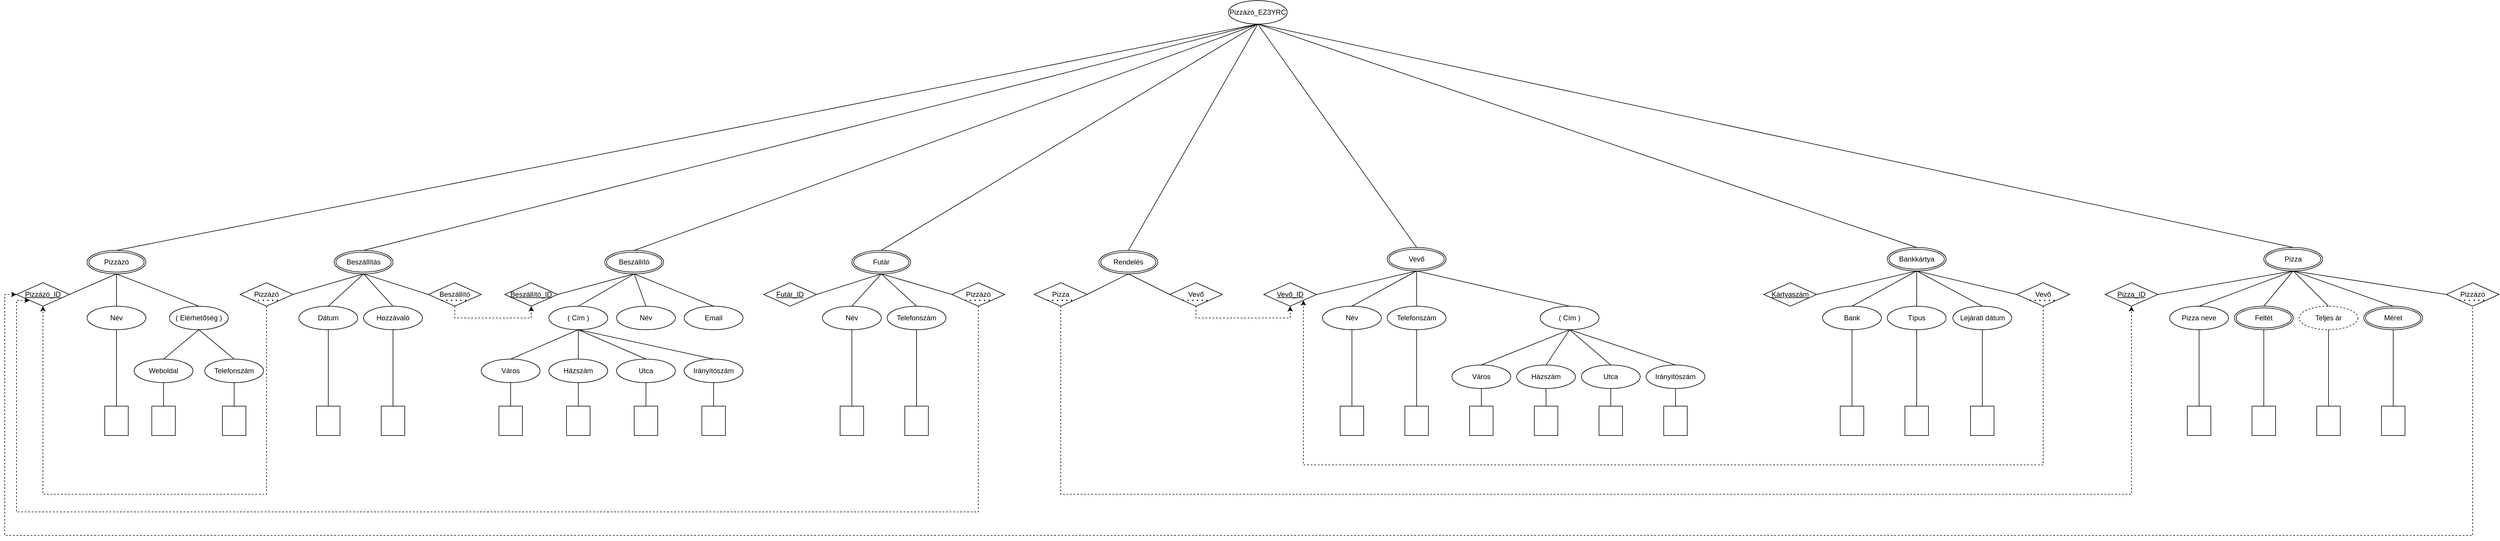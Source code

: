 <mxfile version="22.0.8" type="device">
  <diagram name="1 oldal" id="B9ZE2kQZwAp2c9WjKifw">
    <mxGraphModel dx="3915" dy="1959" grid="1" gridSize="10" guides="1" tooltips="1" connect="1" arrows="1" fold="1" page="1" pageScale="1" pageWidth="827" pageHeight="1169" math="0" shadow="0">
      <root>
        <mxCell id="0" />
        <mxCell id="1" parent="0" />
        <mxCell id="uIWcdxFKx0S_VASGW4Y0-3" value="Pizzázó" style="ellipse;shape=doubleEllipse;margin=3;whiteSpace=wrap;html=1;align=center;" parent="1" vertex="1">
          <mxGeometry x="-1930" y="245" width="100" height="40" as="geometry" />
        </mxCell>
        <mxCell id="uIWcdxFKx0S_VASGW4Y0-4" value="Futár" style="ellipse;shape=doubleEllipse;margin=3;whiteSpace=wrap;html=1;align=center;" parent="1" vertex="1">
          <mxGeometry x="-630" y="245" width="100" height="40" as="geometry" />
        </mxCell>
        <mxCell id="uIWcdxFKx0S_VASGW4Y0-5" value="Pizza" style="ellipse;shape=doubleEllipse;margin=3;whiteSpace=wrap;html=1;align=center;" parent="1" vertex="1">
          <mxGeometry x="1770" y="240" width="100" height="40" as="geometry" />
        </mxCell>
        <mxCell id="uIWcdxFKx0S_VASGW4Y0-6" value="Beszállító" style="ellipse;shape=doubleEllipse;margin=3;whiteSpace=wrap;html=1;align=center;" parent="1" vertex="1">
          <mxGeometry x="-1050" y="245" width="100" height="40" as="geometry" />
        </mxCell>
        <mxCell id="uIWcdxFKx0S_VASGW4Y0-7" value="Vevő" style="ellipse;shape=doubleEllipse;margin=3;whiteSpace=wrap;html=1;align=center;" parent="1" vertex="1">
          <mxGeometry x="280" y="240" width="100" height="40" as="geometry" />
        </mxCell>
        <mxCell id="uIWcdxFKx0S_VASGW4Y0-8" value="Bankkártya" style="ellipse;shape=doubleEllipse;margin=3;whiteSpace=wrap;html=1;align=center;" parent="1" vertex="1">
          <mxGeometry x="1130" y="240" width="100" height="40" as="geometry" />
        </mxCell>
        <mxCell id="uIWcdxFKx0S_VASGW4Y0-9" value="Név" style="ellipse;whiteSpace=wrap;html=1;align=center;" parent="1" vertex="1">
          <mxGeometry x="-1930" y="340" width="100" height="40" as="geometry" />
        </mxCell>
        <mxCell id="uIWcdxFKx0S_VASGW4Y0-11" value="( Elérhetőség )" style="ellipse;whiteSpace=wrap;html=1;align=center;" parent="1" vertex="1">
          <mxGeometry x="-1790" y="340" width="100" height="40" as="geometry" />
        </mxCell>
        <mxCell id="uIWcdxFKx0S_VASGW4Y0-12" value="Weboldal" style="ellipse;whiteSpace=wrap;html=1;align=center;" parent="1" vertex="1">
          <mxGeometry x="-1850" y="430" width="100" height="40" as="geometry" />
        </mxCell>
        <mxCell id="uIWcdxFKx0S_VASGW4Y0-13" value="Telefonszám" style="ellipse;whiteSpace=wrap;html=1;align=center;" parent="1" vertex="1">
          <mxGeometry x="-1730" y="430" width="100" height="40" as="geometry" />
        </mxCell>
        <mxCell id="uIWcdxFKx0S_VASGW4Y0-19" value="&lt;u&gt;Pizzázó_ID&lt;/u&gt;" style="shape=rhombus;perimeter=rhombusPerimeter;whiteSpace=wrap;html=1;align=center;" parent="1" vertex="1">
          <mxGeometry x="-2050" y="300" width="90" height="40" as="geometry" />
        </mxCell>
        <mxCell id="uIWcdxFKx0S_VASGW4Y0-20" value="Beszállítás" style="ellipse;shape=doubleEllipse;margin=3;whiteSpace=wrap;html=1;align=center;" parent="1" vertex="1">
          <mxGeometry x="-1510" y="245" width="100" height="40" as="geometry" />
        </mxCell>
        <mxCell id="uIWcdxFKx0S_VASGW4Y0-22" value="Dátum" style="ellipse;whiteSpace=wrap;html=1;align=center;" parent="1" vertex="1">
          <mxGeometry x="-1570" y="340" width="100" height="40" as="geometry" />
        </mxCell>
        <mxCell id="uIWcdxFKx0S_VASGW4Y0-23" value="Hozzávaló" style="ellipse;whiteSpace=wrap;html=1;align=center;" parent="1" vertex="1">
          <mxGeometry x="-1460" y="340" width="100" height="40" as="geometry" />
        </mxCell>
        <mxCell id="uIWcdxFKx0S_VASGW4Y0-31" style="edgeStyle=orthogonalEdgeStyle;rounded=0;orthogonalLoop=1;jettySize=auto;html=1;exitX=0.5;exitY=1;exitDx=0;exitDy=0;dashed=1;entryX=0.5;entryY=1;entryDx=0;entryDy=0;" parent="1" source="uIWcdxFKx0S_VASGW4Y0-24" target="uIWcdxFKx0S_VASGW4Y0-19" edge="1">
          <mxGeometry relative="1" as="geometry">
            <mxPoint x="-1990" y="430" as="targetPoint" />
            <Array as="points">
              <mxPoint x="-1625" y="660" />
              <mxPoint x="-2005" y="660" />
            </Array>
          </mxGeometry>
        </mxCell>
        <mxCell id="uIWcdxFKx0S_VASGW4Y0-24" value="Pizzázó" style="shape=rhombus;perimeter=rhombusPerimeter;whiteSpace=wrap;html=1;align=center;" parent="1" vertex="1">
          <mxGeometry x="-1670" y="300" width="90" height="40" as="geometry" />
        </mxCell>
        <mxCell id="uIWcdxFKx0S_VASGW4Y0-40" style="edgeStyle=orthogonalEdgeStyle;rounded=0;orthogonalLoop=1;jettySize=auto;html=1;exitX=0.5;exitY=1;exitDx=0;exitDy=0;entryX=0.5;entryY=1;entryDx=0;entryDy=0;dashed=1;" parent="1" source="uIWcdxFKx0S_VASGW4Y0-29" target="uIWcdxFKx0S_VASGW4Y0-36" edge="1">
          <mxGeometry relative="1" as="geometry" />
        </mxCell>
        <mxCell id="uIWcdxFKx0S_VASGW4Y0-36" value="&lt;u&gt;Beszállító_ID&lt;/u&gt;" style="shape=rhombus;perimeter=rhombusPerimeter;whiteSpace=wrap;html=1;align=center;" parent="1" vertex="1">
          <mxGeometry x="-1220" y="300" width="90" height="40" as="geometry" />
        </mxCell>
        <mxCell id="uIWcdxFKx0S_VASGW4Y0-37" value="( Cím )" style="ellipse;whiteSpace=wrap;html=1;align=center;" parent="1" vertex="1">
          <mxGeometry x="-1145" y="340" width="100" height="40" as="geometry" />
        </mxCell>
        <mxCell id="uIWcdxFKx0S_VASGW4Y0-38" value="Név" style="ellipse;whiteSpace=wrap;html=1;align=center;" parent="1" vertex="1">
          <mxGeometry x="-1030" y="340" width="100" height="40" as="geometry" />
        </mxCell>
        <mxCell id="uIWcdxFKx0S_VASGW4Y0-39" value="Email" style="ellipse;whiteSpace=wrap;html=1;align=center;" parent="1" vertex="1">
          <mxGeometry x="-915" y="340" width="100" height="40" as="geometry" />
        </mxCell>
        <mxCell id="uIWcdxFKx0S_VASGW4Y0-41" value="Város" style="ellipse;whiteSpace=wrap;html=1;align=center;" parent="1" vertex="1">
          <mxGeometry x="-1260" y="430" width="100" height="40" as="geometry" />
        </mxCell>
        <mxCell id="uIWcdxFKx0S_VASGW4Y0-42" value="Házszám" style="ellipse;whiteSpace=wrap;html=1;align=center;" parent="1" vertex="1">
          <mxGeometry x="-1145" y="430" width="100" height="40" as="geometry" />
        </mxCell>
        <mxCell id="uIWcdxFKx0S_VASGW4Y0-43" value="Utca" style="ellipse;whiteSpace=wrap;html=1;align=center;" parent="1" vertex="1">
          <mxGeometry x="-1030" y="430" width="100" height="40" as="geometry" />
        </mxCell>
        <mxCell id="uIWcdxFKx0S_VASGW4Y0-44" value="Irányítószám" style="ellipse;whiteSpace=wrap;html=1;align=center;" parent="1" vertex="1">
          <mxGeometry x="-915" y="430" width="100" height="40" as="geometry" />
        </mxCell>
        <mxCell id="uIWcdxFKx0S_VASGW4Y0-54" value="&lt;u&gt;Futár_ID&lt;/u&gt;" style="shape=rhombus;perimeter=rhombusPerimeter;whiteSpace=wrap;html=1;align=center;" parent="1" vertex="1">
          <mxGeometry x="-780" y="300" width="90" height="40" as="geometry" />
        </mxCell>
        <mxCell id="uIWcdxFKx0S_VASGW4Y0-55" value="Név" style="ellipse;whiteSpace=wrap;html=1;align=center;" parent="1" vertex="1">
          <mxGeometry x="-680" y="340" width="100" height="40" as="geometry" />
        </mxCell>
        <mxCell id="uIWcdxFKx0S_VASGW4Y0-56" value="Telefonszám" style="ellipse;whiteSpace=wrap;html=1;align=center;" parent="1" vertex="1">
          <mxGeometry x="-570" y="340" width="100" height="40" as="geometry" />
        </mxCell>
        <mxCell id="uIWcdxFKx0S_VASGW4Y0-57" value="" style="endArrow=none;dashed=1;html=1;dashPattern=1 3;strokeWidth=2;rounded=0;entryX=1;entryY=1;entryDx=0;entryDy=0;exitX=0;exitY=1;exitDx=0;exitDy=0;" parent="1" source="uIWcdxFKx0S_VASGW4Y0-24" target="uIWcdxFKx0S_VASGW4Y0-24" edge="1">
          <mxGeometry width="50" height="50" relative="1" as="geometry">
            <mxPoint x="-1660" y="365" as="sourcePoint" />
            <mxPoint x="-1595" y="364" as="targetPoint" />
          </mxGeometry>
        </mxCell>
        <mxCell id="uIWcdxFKx0S_VASGW4Y0-61" style="edgeStyle=orthogonalEdgeStyle;rounded=0;orthogonalLoop=1;jettySize=auto;html=1;exitX=0.5;exitY=1;exitDx=0;exitDy=0;dashed=1;entryX=0;entryY=1;entryDx=0;entryDy=0;" parent="1" source="uIWcdxFKx0S_VASGW4Y0-59" target="uIWcdxFKx0S_VASGW4Y0-19" edge="1">
          <mxGeometry relative="1" as="geometry">
            <Array as="points">
              <mxPoint x="-415" y="690" />
              <mxPoint x="-2050" y="690" />
              <mxPoint x="-2050" y="330" />
            </Array>
            <mxPoint x="-2050" y="360" as="targetPoint" />
          </mxGeometry>
        </mxCell>
        <mxCell id="uIWcdxFKx0S_VASGW4Y0-67" value="&lt;u&gt;Pizza_ID&lt;/u&gt;" style="shape=rhombus;perimeter=rhombusPerimeter;whiteSpace=wrap;html=1;align=center;" parent="1" vertex="1">
          <mxGeometry x="1500" y="300" width="90" height="40" as="geometry" />
        </mxCell>
        <mxCell id="uIWcdxFKx0S_VASGW4Y0-69" value="Pizza neve" style="ellipse;whiteSpace=wrap;html=1;align=center;" parent="1" vertex="1">
          <mxGeometry x="1610" y="340" width="100" height="40" as="geometry" />
        </mxCell>
        <mxCell id="uIWcdxFKx0S_VASGW4Y0-70" value="Feltét" style="ellipse;shape=doubleEllipse;margin=3;whiteSpace=wrap;html=1;align=center;" parent="1" vertex="1">
          <mxGeometry x="1720" y="340" width="100" height="40" as="geometry" />
        </mxCell>
        <mxCell id="uIWcdxFKx0S_VASGW4Y0-71" value="Teljes ár" style="ellipse;whiteSpace=wrap;html=1;align=center;dashed=1;" parent="1" vertex="1">
          <mxGeometry x="1830" y="340" width="100" height="40" as="geometry" />
        </mxCell>
        <mxCell id="uIWcdxFKx0S_VASGW4Y0-73" value="Méret" style="ellipse;shape=doubleEllipse;margin=3;whiteSpace=wrap;html=1;align=center;" parent="1" vertex="1">
          <mxGeometry x="1940" y="340" width="100" height="40" as="geometry" />
        </mxCell>
        <mxCell id="uIWcdxFKx0S_VASGW4Y0-81" style="edgeStyle=orthogonalEdgeStyle;rounded=0;orthogonalLoop=1;jettySize=auto;html=1;dashed=1;entryX=0;entryY=0.5;entryDx=0;entryDy=0;exitX=0.5;exitY=0;exitDx=0;exitDy=0;" parent="1" source="uIWcdxFKx0S_VASGW4Y0-78" target="uIWcdxFKx0S_VASGW4Y0-19" edge="1">
          <mxGeometry relative="1" as="geometry">
            <mxPoint x="-2020" y="500" as="targetPoint" />
            <Array as="points">
              <mxPoint x="2125" y="730" />
              <mxPoint x="-2070" y="730" />
              <mxPoint x="-2070" y="320" />
            </Array>
            <mxPoint x="2250" y="570" as="sourcePoint" />
          </mxGeometry>
        </mxCell>
        <mxCell id="8MtZxfubK6W7wvHtqjVA-3" style="edgeStyle=orthogonalEdgeStyle;rounded=0;orthogonalLoop=1;jettySize=auto;html=1;exitX=0.5;exitY=1;exitDx=0;exitDy=0;entryX=0.5;entryY=1;entryDx=0;entryDy=0;dashed=1;" parent="1" source="uIWcdxFKx0S_VASGW4Y0-83" target="uIWcdxFKx0S_VASGW4Y0-67" edge="1">
          <mxGeometry relative="1" as="geometry">
            <mxPoint x="380" y="880" as="targetPoint" />
            <mxPoint x="220" y="700" as="sourcePoint" />
            <Array as="points">
              <mxPoint x="-275" y="660" />
              <mxPoint x="1545" y="660" />
            </Array>
          </mxGeometry>
        </mxCell>
        <mxCell id="uIWcdxFKx0S_VASGW4Y0-82" value="Rendelés" style="ellipse;shape=doubleEllipse;margin=3;whiteSpace=wrap;html=1;align=center;" parent="1" vertex="1">
          <mxGeometry x="-210" y="245" width="100" height="40" as="geometry" />
        </mxCell>
        <mxCell id="uIWcdxFKx0S_VASGW4Y0-89" value="" style="group" parent="1" vertex="1" connectable="0">
          <mxGeometry x="-90" y="300" width="90" height="40" as="geometry" />
        </mxCell>
        <mxCell id="uIWcdxFKx0S_VASGW4Y0-85" value="Vevő" style="shape=rhombus;perimeter=rhombusPerimeter;whiteSpace=wrap;html=1;align=center;" parent="uIWcdxFKx0S_VASGW4Y0-89" vertex="1">
          <mxGeometry width="90" height="40" as="geometry" />
        </mxCell>
        <mxCell id="uIWcdxFKx0S_VASGW4Y0-86" value="" style="endArrow=none;dashed=1;html=1;dashPattern=1 3;strokeWidth=2;rounded=0;entryX=1;entryY=1;entryDx=0;entryDy=0;exitX=0;exitY=1;exitDx=0;exitDy=0;" parent="uIWcdxFKx0S_VASGW4Y0-89" edge="1">
          <mxGeometry width="50" height="50" relative="1" as="geometry">
            <mxPoint x="22.5" y="30" as="sourcePoint" />
            <mxPoint x="67.5" y="30" as="targetPoint" />
          </mxGeometry>
        </mxCell>
        <mxCell id="uIWcdxFKx0S_VASGW4Y0-91" value="&lt;u&gt;Vevő_ID&lt;/u&gt;" style="shape=rhombus;perimeter=rhombusPerimeter;whiteSpace=wrap;html=1;align=center;" parent="1" vertex="1">
          <mxGeometry x="70" y="300" width="90" height="40" as="geometry" />
        </mxCell>
        <mxCell id="uIWcdxFKx0S_VASGW4Y0-92" value="Név" style="ellipse;whiteSpace=wrap;html=1;align=center;" parent="1" vertex="1">
          <mxGeometry x="170" y="340" width="100" height="40" as="geometry" />
        </mxCell>
        <mxCell id="uIWcdxFKx0S_VASGW4Y0-93" value="Telefonszám" style="ellipse;whiteSpace=wrap;html=1;align=center;" parent="1" vertex="1">
          <mxGeometry x="280" y="340" width="100" height="40" as="geometry" />
        </mxCell>
        <mxCell id="uIWcdxFKx0S_VASGW4Y0-94" value="( Cím )" style="ellipse;whiteSpace=wrap;html=1;align=center;" parent="1" vertex="1">
          <mxGeometry x="540" y="340" width="100" height="40" as="geometry" />
        </mxCell>
        <mxCell id="uIWcdxFKx0S_VASGW4Y0-95" value="Város" style="ellipse;whiteSpace=wrap;html=1;align=center;" parent="1" vertex="1">
          <mxGeometry x="390" y="440" width="100" height="40" as="geometry" />
        </mxCell>
        <mxCell id="uIWcdxFKx0S_VASGW4Y0-96" value="Házszám" style="ellipse;whiteSpace=wrap;html=1;align=center;" parent="1" vertex="1">
          <mxGeometry x="500" y="440" width="100" height="40" as="geometry" />
        </mxCell>
        <mxCell id="uIWcdxFKx0S_VASGW4Y0-97" value="Utca" style="ellipse;whiteSpace=wrap;html=1;align=center;" parent="1" vertex="1">
          <mxGeometry x="610" y="440" width="100" height="40" as="geometry" />
        </mxCell>
        <mxCell id="uIWcdxFKx0S_VASGW4Y0-98" value="Irányítószám" style="ellipse;whiteSpace=wrap;html=1;align=center;" parent="1" vertex="1">
          <mxGeometry x="720" y="440" width="100" height="40" as="geometry" />
        </mxCell>
        <mxCell id="uIWcdxFKx0S_VASGW4Y0-108" style="edgeStyle=orthogonalEdgeStyle;rounded=0;orthogonalLoop=1;jettySize=auto;html=1;exitX=0.5;exitY=1;exitDx=0;exitDy=0;entryX=0.5;entryY=1;entryDx=0;entryDy=0;dashed=1;" parent="1" source="uIWcdxFKx0S_VASGW4Y0-85" target="uIWcdxFKx0S_VASGW4Y0-91" edge="1">
          <mxGeometry relative="1" as="geometry" />
        </mxCell>
        <mxCell id="uIWcdxFKx0S_VASGW4Y0-109" value="Bank" style="ellipse;whiteSpace=wrap;html=1;align=center;" parent="1" vertex="1">
          <mxGeometry x="1020" y="340" width="100" height="40" as="geometry" />
        </mxCell>
        <mxCell id="uIWcdxFKx0S_VASGW4Y0-110" value="Típus" style="ellipse;whiteSpace=wrap;html=1;align=center;" parent="1" vertex="1">
          <mxGeometry x="1130" y="340" width="100" height="40" as="geometry" />
        </mxCell>
        <mxCell id="uIWcdxFKx0S_VASGW4Y0-111" value="Lejárati dátum" style="ellipse;whiteSpace=wrap;html=1;align=center;" parent="1" vertex="1">
          <mxGeometry x="1241.5" y="340" width="100" height="40" as="geometry" />
        </mxCell>
        <mxCell id="uIWcdxFKx0S_VASGW4Y0-112" value="&lt;u&gt;Kártyaszám&lt;/u&gt;" style="shape=rhombus;perimeter=rhombusPerimeter;whiteSpace=wrap;html=1;align=center;" parent="1" vertex="1">
          <mxGeometry x="920" y="300" width="90" height="40" as="geometry" />
        </mxCell>
        <mxCell id="uIWcdxFKx0S_VASGW4Y0-119" style="edgeStyle=orthogonalEdgeStyle;rounded=0;orthogonalLoop=1;jettySize=auto;html=1;exitX=0.5;exitY=1;exitDx=0;exitDy=0;dashed=1;entryX=1;entryY=1;entryDx=0;entryDy=0;" parent="1" source="uIWcdxFKx0S_VASGW4Y0-117" target="uIWcdxFKx0S_VASGW4Y0-91" edge="1">
          <mxGeometry relative="1" as="geometry">
            <mxPoint x="420" y="400" as="targetPoint" />
            <Array as="points">
              <mxPoint x="1395" y="610" />
              <mxPoint x="138" y="610" />
            </Array>
          </mxGeometry>
        </mxCell>
        <mxCell id="uIWcdxFKx0S_VASGW4Y0-122" value="Pizzázó_EZ3YRC" style="ellipse;whiteSpace=wrap;html=1;align=center;" parent="1" vertex="1">
          <mxGeometry x="10" y="-180" width="100" height="40" as="geometry" />
        </mxCell>
        <mxCell id="87MJ7t0eyfnhKf1NdNzo-1" value="" style="rounded=0;whiteSpace=wrap;html=1;" parent="1" vertex="1">
          <mxGeometry x="-1820" y="510" width="40" height="50" as="geometry" />
        </mxCell>
        <mxCell id="87MJ7t0eyfnhKf1NdNzo-3" value="" style="rounded=0;whiteSpace=wrap;html=1;" parent="1" vertex="1">
          <mxGeometry x="-1700" y="510" width="40" height="50" as="geometry" />
        </mxCell>
        <mxCell id="87MJ7t0eyfnhKf1NdNzo-5" value="" style="rounded=0;whiteSpace=wrap;html=1;" parent="1" vertex="1">
          <mxGeometry x="-1900" y="510" width="40" height="50" as="geometry" />
        </mxCell>
        <mxCell id="87MJ7t0eyfnhKf1NdNzo-7" value="" style="rounded=0;whiteSpace=wrap;html=1;" parent="1" vertex="1">
          <mxGeometry x="-1540" y="510" width="40" height="50" as="geometry" />
        </mxCell>
        <mxCell id="87MJ7t0eyfnhKf1NdNzo-9" value="" style="rounded=0;whiteSpace=wrap;html=1;" parent="1" vertex="1">
          <mxGeometry x="-1430" y="510" width="40" height="50" as="geometry" />
        </mxCell>
        <mxCell id="87MJ7t0eyfnhKf1NdNzo-11" value="" style="rounded=0;whiteSpace=wrap;html=1;" parent="1" vertex="1">
          <mxGeometry x="-1230" y="510" width="40" height="50" as="geometry" />
        </mxCell>
        <mxCell id="87MJ7t0eyfnhKf1NdNzo-13" value="" style="rounded=0;whiteSpace=wrap;html=1;" parent="1" vertex="1">
          <mxGeometry x="-1115" y="510" width="40" height="50" as="geometry" />
        </mxCell>
        <mxCell id="87MJ7t0eyfnhKf1NdNzo-15" value="" style="rounded=0;whiteSpace=wrap;html=1;" parent="1" vertex="1">
          <mxGeometry x="-1000" y="510" width="40" height="50" as="geometry" />
        </mxCell>
        <mxCell id="87MJ7t0eyfnhKf1NdNzo-17" value="" style="rounded=0;whiteSpace=wrap;html=1;" parent="1" vertex="1">
          <mxGeometry x="-885" y="510" width="40" height="50" as="geometry" />
        </mxCell>
        <mxCell id="87MJ7t0eyfnhKf1NdNzo-19" value="" style="rounded=0;whiteSpace=wrap;html=1;" parent="1" vertex="1">
          <mxGeometry x="-650" y="510" width="40" height="50" as="geometry" />
        </mxCell>
        <mxCell id="87MJ7t0eyfnhKf1NdNzo-21" value="" style="rounded=0;whiteSpace=wrap;html=1;" parent="1" vertex="1">
          <mxGeometry x="-540" y="510" width="40" height="50" as="geometry" />
        </mxCell>
        <mxCell id="87MJ7t0eyfnhKf1NdNzo-23" value="" style="rounded=0;whiteSpace=wrap;html=1;" parent="1" vertex="1">
          <mxGeometry x="1640" y="510" width="40" height="50" as="geometry" />
        </mxCell>
        <mxCell id="87MJ7t0eyfnhKf1NdNzo-24" value="" style="rounded=0;whiteSpace=wrap;html=1;" parent="1" vertex="1">
          <mxGeometry x="1750" y="510" width="40" height="50" as="geometry" />
        </mxCell>
        <mxCell id="87MJ7t0eyfnhKf1NdNzo-25" value="" style="rounded=0;whiteSpace=wrap;html=1;" parent="1" vertex="1">
          <mxGeometry x="1860" y="510" width="40" height="50" as="geometry" />
        </mxCell>
        <mxCell id="87MJ7t0eyfnhKf1NdNzo-26" value="" style="rounded=0;whiteSpace=wrap;html=1;" parent="1" vertex="1">
          <mxGeometry x="1970" y="510" width="40" height="50" as="geometry" />
        </mxCell>
        <mxCell id="87MJ7t0eyfnhKf1NdNzo-27" value="" style="rounded=0;whiteSpace=wrap;html=1;" parent="1" vertex="1">
          <mxGeometry x="200" y="510" width="40" height="50" as="geometry" />
        </mxCell>
        <mxCell id="87MJ7t0eyfnhKf1NdNzo-29" value="" style="rounded=0;whiteSpace=wrap;html=1;" parent="1" vertex="1">
          <mxGeometry x="310" y="510" width="40" height="50" as="geometry" />
        </mxCell>
        <mxCell id="87MJ7t0eyfnhKf1NdNzo-30" value="" style="rounded=0;whiteSpace=wrap;html=1;" parent="1" vertex="1">
          <mxGeometry x="420" y="510" width="40" height="50" as="geometry" />
        </mxCell>
        <mxCell id="87MJ7t0eyfnhKf1NdNzo-31" value="" style="rounded=0;whiteSpace=wrap;html=1;" parent="1" vertex="1">
          <mxGeometry x="530" y="510" width="40" height="50" as="geometry" />
        </mxCell>
        <mxCell id="87MJ7t0eyfnhKf1NdNzo-32" value="" style="rounded=0;whiteSpace=wrap;html=1;" parent="1" vertex="1">
          <mxGeometry x="640" y="510" width="40" height="50" as="geometry" />
        </mxCell>
        <mxCell id="87MJ7t0eyfnhKf1NdNzo-33" value="" style="rounded=0;whiteSpace=wrap;html=1;" parent="1" vertex="1">
          <mxGeometry x="750" y="510" width="40" height="50" as="geometry" />
        </mxCell>
        <mxCell id="87MJ7t0eyfnhKf1NdNzo-46" value="" style="rounded=0;whiteSpace=wrap;html=1;" parent="1" vertex="1">
          <mxGeometry x="1050" y="510" width="40" height="50" as="geometry" />
        </mxCell>
        <mxCell id="87MJ7t0eyfnhKf1NdNzo-47" value="" style="rounded=0;whiteSpace=wrap;html=1;" parent="1" vertex="1">
          <mxGeometry x="1160" y="510" width="40" height="50" as="geometry" />
        </mxCell>
        <mxCell id="87MJ7t0eyfnhKf1NdNzo-48" value="" style="rounded=0;whiteSpace=wrap;html=1;" parent="1" vertex="1">
          <mxGeometry x="1271.5" y="510" width="40" height="50" as="geometry" />
        </mxCell>
        <mxCell id="L3OXBxCwAoi7Kb8CV77D-2" value="" style="endArrow=none;html=1;rounded=0;entryX=0.5;entryY=1;entryDx=0;entryDy=0;exitX=0.5;exitY=0;exitDx=0;exitDy=0;" parent="1" source="uIWcdxFKx0S_VASGW4Y0-12" target="uIWcdxFKx0S_VASGW4Y0-11" edge="1">
          <mxGeometry width="50" height="50" relative="1" as="geometry">
            <mxPoint x="-1670" y="520" as="sourcePoint" />
            <mxPoint x="-1620" y="470" as="targetPoint" />
          </mxGeometry>
        </mxCell>
        <mxCell id="L3OXBxCwAoi7Kb8CV77D-3" value="" style="endArrow=none;html=1;rounded=0;exitX=0.5;exitY=0;exitDx=0;exitDy=0;entryX=0.5;entryY=1;entryDx=0;entryDy=0;" parent="1" source="uIWcdxFKx0S_VASGW4Y0-13" target="uIWcdxFKx0S_VASGW4Y0-11" edge="1">
          <mxGeometry width="50" height="50" relative="1" as="geometry">
            <mxPoint x="-1670" y="520" as="sourcePoint" />
            <mxPoint x="-1680" y="380" as="targetPoint" />
          </mxGeometry>
        </mxCell>
        <mxCell id="L3OXBxCwAoi7Kb8CV77D-4" value="" style="endArrow=none;html=1;rounded=0;entryX=0.5;entryY=1;entryDx=0;entryDy=0;exitX=1;exitY=0.5;exitDx=0;exitDy=0;" parent="1" source="uIWcdxFKx0S_VASGW4Y0-19" target="uIWcdxFKx0S_VASGW4Y0-3" edge="1">
          <mxGeometry width="50" height="50" relative="1" as="geometry">
            <mxPoint x="-1750" y="520" as="sourcePoint" />
            <mxPoint x="-1700" y="470" as="targetPoint" />
          </mxGeometry>
        </mxCell>
        <mxCell id="L3OXBxCwAoi7Kb8CV77D-5" value="" style="endArrow=none;html=1;rounded=0;entryX=0.5;entryY=1;entryDx=0;entryDy=0;exitX=0.5;exitY=0;exitDx=0;exitDy=0;" parent="1" source="uIWcdxFKx0S_VASGW4Y0-9" target="uIWcdxFKx0S_VASGW4Y0-3" edge="1">
          <mxGeometry width="50" height="50" relative="1" as="geometry">
            <mxPoint x="-1680" y="440" as="sourcePoint" />
            <mxPoint x="-1630" y="390" as="targetPoint" />
          </mxGeometry>
        </mxCell>
        <mxCell id="L3OXBxCwAoi7Kb8CV77D-6" value="" style="endArrow=none;html=1;rounded=0;entryX=0.5;entryY=1;entryDx=0;entryDy=0;exitX=0.5;exitY=0;exitDx=0;exitDy=0;" parent="1" source="uIWcdxFKx0S_VASGW4Y0-11" target="uIWcdxFKx0S_VASGW4Y0-3" edge="1">
          <mxGeometry width="50" height="50" relative="1" as="geometry">
            <mxPoint x="-1680" y="440" as="sourcePoint" />
            <mxPoint x="-1630" y="390" as="targetPoint" />
          </mxGeometry>
        </mxCell>
        <mxCell id="L3OXBxCwAoi7Kb8CV77D-7" value="" style="endArrow=none;html=1;rounded=0;entryX=0.5;entryY=1;entryDx=0;entryDy=0;exitX=0.5;exitY=0;exitDx=0;exitDy=0;" parent="1" source="uIWcdxFKx0S_VASGW4Y0-20" target="uIWcdxFKx0S_VASGW4Y0-122" edge="1">
          <mxGeometry width="50" height="50" relative="1" as="geometry">
            <mxPoint x="-580" y="510" as="sourcePoint" />
            <mxPoint x="-530" y="460" as="targetPoint" />
          </mxGeometry>
        </mxCell>
        <mxCell id="L3OXBxCwAoi7Kb8CV77D-8" value="" style="endArrow=none;html=1;rounded=0;entryX=0.5;entryY=1;entryDx=0;entryDy=0;exitX=0.5;exitY=0;exitDx=0;exitDy=0;" parent="1" source="uIWcdxFKx0S_VASGW4Y0-6" target="uIWcdxFKx0S_VASGW4Y0-122" edge="1">
          <mxGeometry width="50" height="50" relative="1" as="geometry">
            <mxPoint x="-800" y="420" as="sourcePoint" />
            <mxPoint x="-750" y="370" as="targetPoint" />
          </mxGeometry>
        </mxCell>
        <mxCell id="L3OXBxCwAoi7Kb8CV77D-9" value="" style="endArrow=none;html=1;rounded=0;entryX=0.5;entryY=1;entryDx=0;entryDy=0;exitX=0.5;exitY=0;exitDx=0;exitDy=0;" parent="1" source="uIWcdxFKx0S_VASGW4Y0-4" target="uIWcdxFKx0S_VASGW4Y0-122" edge="1">
          <mxGeometry width="50" height="50" relative="1" as="geometry">
            <mxPoint x="-800" y="420" as="sourcePoint" />
            <mxPoint x="-750" y="370" as="targetPoint" />
          </mxGeometry>
        </mxCell>
        <mxCell id="L3OXBxCwAoi7Kb8CV77D-10" value="" style="endArrow=none;html=1;rounded=0;entryX=0.5;entryY=1;entryDx=0;entryDy=0;exitX=0.5;exitY=0;exitDx=0;exitDy=0;" parent="1" source="uIWcdxFKx0S_VASGW4Y0-82" target="uIWcdxFKx0S_VASGW4Y0-122" edge="1">
          <mxGeometry width="50" height="50" relative="1" as="geometry">
            <mxPoint x="110" y="280" as="sourcePoint" />
            <mxPoint x="160" y="230" as="targetPoint" />
          </mxGeometry>
        </mxCell>
        <mxCell id="L3OXBxCwAoi7Kb8CV77D-11" value="" style="endArrow=none;html=1;rounded=0;entryX=0.5;entryY=1;entryDx=0;entryDy=0;exitX=0.5;exitY=0;exitDx=0;exitDy=0;" parent="1" source="uIWcdxFKx0S_VASGW4Y0-7" target="uIWcdxFKx0S_VASGW4Y0-122" edge="1">
          <mxGeometry width="50" height="50" relative="1" as="geometry">
            <mxPoint x="110" y="280" as="sourcePoint" />
            <mxPoint x="160" y="230" as="targetPoint" />
          </mxGeometry>
        </mxCell>
        <mxCell id="L3OXBxCwAoi7Kb8CV77D-12" value="" style="endArrow=none;html=1;rounded=0;entryX=0.5;entryY=1;entryDx=0;entryDy=0;exitX=0.5;exitY=0;exitDx=0;exitDy=0;" parent="1" source="uIWcdxFKx0S_VASGW4Y0-8" target="uIWcdxFKx0S_VASGW4Y0-122" edge="1">
          <mxGeometry width="50" height="50" relative="1" as="geometry">
            <mxPoint x="110" y="280" as="sourcePoint" />
            <mxPoint x="160" y="230" as="targetPoint" />
          </mxGeometry>
        </mxCell>
        <mxCell id="L3OXBxCwAoi7Kb8CV77D-13" value="" style="endArrow=none;html=1;rounded=0;entryX=0.5;entryY=1;entryDx=0;entryDy=0;exitX=0.5;exitY=0;exitDx=0;exitDy=0;" parent="1" source="uIWcdxFKx0S_VASGW4Y0-5" target="uIWcdxFKx0S_VASGW4Y0-122" edge="1">
          <mxGeometry width="50" height="50" relative="1" as="geometry">
            <mxPoint x="420" y="280" as="sourcePoint" />
            <mxPoint x="470" y="230" as="targetPoint" />
          </mxGeometry>
        </mxCell>
        <mxCell id="L3OXBxCwAoi7Kb8CV77D-15" value="" style="endArrow=none;html=1;rounded=0;entryX=0.5;entryY=1;entryDx=0;entryDy=0;exitX=0;exitY=0.5;exitDx=0;exitDy=0;" parent="1" source="uIWcdxFKx0S_VASGW4Y0-78" target="uIWcdxFKx0S_VASGW4Y0-5" edge="1">
          <mxGeometry width="50" height="50" relative="1" as="geometry">
            <mxPoint x="1900" y="470" as="sourcePoint" />
            <mxPoint x="1950" y="420" as="targetPoint" />
          </mxGeometry>
        </mxCell>
        <mxCell id="L3OXBxCwAoi7Kb8CV77D-16" value="" style="endArrow=none;html=1;rounded=0;entryX=0.5;entryY=1;entryDx=0;entryDy=0;exitX=0.5;exitY=0;exitDx=0;exitDy=0;" parent="1" source="uIWcdxFKx0S_VASGW4Y0-73" target="uIWcdxFKx0S_VASGW4Y0-5" edge="1">
          <mxGeometry width="50" height="50" relative="1" as="geometry">
            <mxPoint x="1900" y="470" as="sourcePoint" />
            <mxPoint x="1950" y="420" as="targetPoint" />
          </mxGeometry>
        </mxCell>
        <mxCell id="L3OXBxCwAoi7Kb8CV77D-17" value="" style="endArrow=none;html=1;rounded=0;entryX=0.5;entryY=1;entryDx=0;entryDy=0;exitX=0.5;exitY=0;exitDx=0;exitDy=0;" parent="1" source="uIWcdxFKx0S_VASGW4Y0-71" target="uIWcdxFKx0S_VASGW4Y0-5" edge="1">
          <mxGeometry width="50" height="50" relative="1" as="geometry">
            <mxPoint x="1900" y="470" as="sourcePoint" />
            <mxPoint x="1950" y="420" as="targetPoint" />
          </mxGeometry>
        </mxCell>
        <mxCell id="L3OXBxCwAoi7Kb8CV77D-18" value="" style="endArrow=none;html=1;rounded=0;entryX=0.5;entryY=1;entryDx=0;entryDy=0;exitX=0.5;exitY=0;exitDx=0;exitDy=0;" parent="1" source="uIWcdxFKx0S_VASGW4Y0-70" target="uIWcdxFKx0S_VASGW4Y0-5" edge="1">
          <mxGeometry width="50" height="50" relative="1" as="geometry">
            <mxPoint x="1900" y="470" as="sourcePoint" />
            <mxPoint x="1950" y="420" as="targetPoint" />
          </mxGeometry>
        </mxCell>
        <mxCell id="L3OXBxCwAoi7Kb8CV77D-19" value="" style="endArrow=none;html=1;rounded=0;entryX=0.5;entryY=1;entryDx=0;entryDy=0;exitX=0.5;exitY=0;exitDx=0;exitDy=0;" parent="1" source="uIWcdxFKx0S_VASGW4Y0-69" target="uIWcdxFKx0S_VASGW4Y0-5" edge="1">
          <mxGeometry width="50" height="50" relative="1" as="geometry">
            <mxPoint x="1900" y="470" as="sourcePoint" />
            <mxPoint x="1950" y="420" as="targetPoint" />
          </mxGeometry>
        </mxCell>
        <mxCell id="L3OXBxCwAoi7Kb8CV77D-20" value="" style="endArrow=none;html=1;rounded=0;entryX=0.5;entryY=1;entryDx=0;entryDy=0;exitX=1;exitY=0.5;exitDx=0;exitDy=0;" parent="1" source="uIWcdxFKx0S_VASGW4Y0-67" target="uIWcdxFKx0S_VASGW4Y0-5" edge="1">
          <mxGeometry width="50" height="50" relative="1" as="geometry">
            <mxPoint x="1330" y="470" as="sourcePoint" />
            <mxPoint x="1380" y="420" as="targetPoint" />
          </mxGeometry>
        </mxCell>
        <mxCell id="L3OXBxCwAoi7Kb8CV77D-21" value="" style="endArrow=none;html=1;rounded=0;entryX=0.5;entryY=1;entryDx=0;entryDy=0;exitX=0;exitY=0.5;exitDx=0;exitDy=0;" parent="1" source="uIWcdxFKx0S_VASGW4Y0-117" target="uIWcdxFKx0S_VASGW4Y0-8" edge="1">
          <mxGeometry width="50" height="50" relative="1" as="geometry">
            <mxPoint x="1330" y="470" as="sourcePoint" />
            <mxPoint x="1380" y="420" as="targetPoint" />
          </mxGeometry>
        </mxCell>
        <mxCell id="L3OXBxCwAoi7Kb8CV77D-22" value="" style="endArrow=none;html=1;rounded=0;entryX=0.5;entryY=1;entryDx=0;entryDy=0;exitX=0.5;exitY=0;exitDx=0;exitDy=0;" parent="1" source="uIWcdxFKx0S_VASGW4Y0-111" target="uIWcdxFKx0S_VASGW4Y0-8" edge="1">
          <mxGeometry width="50" height="50" relative="1" as="geometry">
            <mxPoint x="1330" y="470" as="sourcePoint" />
            <mxPoint x="1380" y="420" as="targetPoint" />
          </mxGeometry>
        </mxCell>
        <mxCell id="L3OXBxCwAoi7Kb8CV77D-23" value="" style="endArrow=none;html=1;rounded=0;entryX=0.5;entryY=1;entryDx=0;entryDy=0;exitX=0.5;exitY=0;exitDx=0;exitDy=0;" parent="1" source="uIWcdxFKx0S_VASGW4Y0-110" target="uIWcdxFKx0S_VASGW4Y0-8" edge="1">
          <mxGeometry width="50" height="50" relative="1" as="geometry">
            <mxPoint x="1330" y="470" as="sourcePoint" />
            <mxPoint x="1380" y="420" as="targetPoint" />
          </mxGeometry>
        </mxCell>
        <mxCell id="L3OXBxCwAoi7Kb8CV77D-24" value="" style="endArrow=none;html=1;rounded=0;entryX=0.5;entryY=1;entryDx=0;entryDy=0;exitX=0.5;exitY=0;exitDx=0;exitDy=0;" parent="1" source="uIWcdxFKx0S_VASGW4Y0-109" target="uIWcdxFKx0S_VASGW4Y0-8" edge="1">
          <mxGeometry width="50" height="50" relative="1" as="geometry">
            <mxPoint x="1330" y="470" as="sourcePoint" />
            <mxPoint x="1380" y="420" as="targetPoint" />
          </mxGeometry>
        </mxCell>
        <mxCell id="L3OXBxCwAoi7Kb8CV77D-25" value="" style="endArrow=none;html=1;rounded=0;entryX=0.5;entryY=1;entryDx=0;entryDy=0;exitX=1;exitY=0.5;exitDx=0;exitDy=0;" parent="1" source="uIWcdxFKx0S_VASGW4Y0-112" target="uIWcdxFKx0S_VASGW4Y0-8" edge="1">
          <mxGeometry width="50" height="50" relative="1" as="geometry">
            <mxPoint x="1330" y="470" as="sourcePoint" />
            <mxPoint x="1380" y="420" as="targetPoint" />
          </mxGeometry>
        </mxCell>
        <mxCell id="L3OXBxCwAoi7Kb8CV77D-29" value="" style="endArrow=none;html=1;rounded=0;entryX=0.5;entryY=1;entryDx=0;entryDy=0;exitX=0.5;exitY=0;exitDx=0;exitDy=0;" parent="1" source="uIWcdxFKx0S_VASGW4Y0-96" target="uIWcdxFKx0S_VASGW4Y0-94" edge="1">
          <mxGeometry width="50" height="50" relative="1" as="geometry">
            <mxPoint x="510" y="490" as="sourcePoint" />
            <mxPoint x="560" y="440" as="targetPoint" />
          </mxGeometry>
        </mxCell>
        <mxCell id="L3OXBxCwAoi7Kb8CV77D-30" value="" style="endArrow=none;html=1;rounded=0;entryX=0.5;entryY=1;entryDx=0;entryDy=0;exitX=0.5;exitY=0;exitDx=0;exitDy=0;" parent="1" source="uIWcdxFKx0S_VASGW4Y0-97" target="uIWcdxFKx0S_VASGW4Y0-94" edge="1">
          <mxGeometry width="50" height="50" relative="1" as="geometry">
            <mxPoint x="510" y="490" as="sourcePoint" />
            <mxPoint x="560" y="440" as="targetPoint" />
          </mxGeometry>
        </mxCell>
        <mxCell id="L3OXBxCwAoi7Kb8CV77D-31" value="" style="endArrow=none;html=1;rounded=0;entryX=0.5;entryY=1;entryDx=0;entryDy=0;exitX=0.5;exitY=0;exitDx=0;exitDy=0;" parent="1" source="uIWcdxFKx0S_VASGW4Y0-98" target="uIWcdxFKx0S_VASGW4Y0-94" edge="1">
          <mxGeometry width="50" height="50" relative="1" as="geometry">
            <mxPoint x="510" y="490" as="sourcePoint" />
            <mxPoint x="560" y="440" as="targetPoint" />
          </mxGeometry>
        </mxCell>
        <mxCell id="L3OXBxCwAoi7Kb8CV77D-32" value="" style="endArrow=none;html=1;rounded=0;entryX=0.5;entryY=1;entryDx=0;entryDy=0;exitX=0.5;exitY=0;exitDx=0;exitDy=0;" parent="1" source="uIWcdxFKx0S_VASGW4Y0-92" target="uIWcdxFKx0S_VASGW4Y0-7" edge="1">
          <mxGeometry width="50" height="50" relative="1" as="geometry">
            <mxPoint x="510" y="490" as="sourcePoint" />
            <mxPoint x="560" y="440" as="targetPoint" />
          </mxGeometry>
        </mxCell>
        <mxCell id="L3OXBxCwAoi7Kb8CV77D-33" value="" style="endArrow=none;html=1;rounded=0;entryX=0.5;entryY=1;entryDx=0;entryDy=0;exitX=0.5;exitY=0;exitDx=0;exitDy=0;" parent="1" source="uIWcdxFKx0S_VASGW4Y0-93" target="uIWcdxFKx0S_VASGW4Y0-7" edge="1">
          <mxGeometry width="50" height="50" relative="1" as="geometry">
            <mxPoint x="510" y="490" as="sourcePoint" />
            <mxPoint x="560" y="440" as="targetPoint" />
          </mxGeometry>
        </mxCell>
        <mxCell id="L3OXBxCwAoi7Kb8CV77D-34" value="" style="endArrow=none;html=1;rounded=0;entryX=0.5;entryY=1;entryDx=0;entryDy=0;exitX=0.5;exitY=0;exitDx=0;exitDy=0;" parent="1" source="uIWcdxFKx0S_VASGW4Y0-94" target="uIWcdxFKx0S_VASGW4Y0-7" edge="1">
          <mxGeometry width="50" height="50" relative="1" as="geometry">
            <mxPoint x="510" y="490" as="sourcePoint" />
            <mxPoint x="560" y="440" as="targetPoint" />
          </mxGeometry>
        </mxCell>
        <mxCell id="L3OXBxCwAoi7Kb8CV77D-35" value="" style="endArrow=none;html=1;rounded=0;entryX=0.5;entryY=1;entryDx=0;entryDy=0;exitX=0.5;exitY=0;exitDx=0;exitDy=0;" parent="1" source="uIWcdxFKx0S_VASGW4Y0-95" target="uIWcdxFKx0S_VASGW4Y0-94" edge="1">
          <mxGeometry width="50" height="50" relative="1" as="geometry">
            <mxPoint x="170" y="450" as="sourcePoint" />
            <mxPoint x="220" y="400" as="targetPoint" />
          </mxGeometry>
        </mxCell>
        <mxCell id="L3OXBxCwAoi7Kb8CV77D-38" value="" style="endArrow=none;html=1;rounded=0;entryX=0.5;entryY=1;entryDx=0;entryDy=0;exitX=1;exitY=0.5;exitDx=0;exitDy=0;" parent="1" source="uIWcdxFKx0S_VASGW4Y0-91" target="uIWcdxFKx0S_VASGW4Y0-7" edge="1">
          <mxGeometry width="50" height="50" relative="1" as="geometry">
            <mxPoint x="330" y="480" as="sourcePoint" />
            <mxPoint x="380" y="430" as="targetPoint" />
          </mxGeometry>
        </mxCell>
        <mxCell id="L3OXBxCwAoi7Kb8CV77D-39" value="" style="endArrow=none;html=1;rounded=0;entryX=0.5;entryY=1;entryDx=0;entryDy=0;exitX=0;exitY=0.5;exitDx=0;exitDy=0;" parent="1" source="uIWcdxFKx0S_VASGW4Y0-85" target="uIWcdxFKx0S_VASGW4Y0-82" edge="1">
          <mxGeometry width="50" height="50" relative="1" as="geometry">
            <mxPoint x="-190" y="520" as="sourcePoint" />
            <mxPoint x="-140" y="470" as="targetPoint" />
          </mxGeometry>
        </mxCell>
        <mxCell id="L3OXBxCwAoi7Kb8CV77D-40" value="" style="endArrow=none;html=1;rounded=0;entryX=0.5;entryY=1;entryDx=0;entryDy=0;exitX=1;exitY=0.5;exitDx=0;exitDy=0;" parent="1" source="uIWcdxFKx0S_VASGW4Y0-83" target="uIWcdxFKx0S_VASGW4Y0-82" edge="1">
          <mxGeometry width="50" height="50" relative="1" as="geometry">
            <mxPoint x="-200" y="320" as="sourcePoint" />
            <mxPoint x="-140" y="470" as="targetPoint" />
          </mxGeometry>
        </mxCell>
        <mxCell id="L3OXBxCwAoi7Kb8CV77D-41" value="" style="endArrow=none;html=1;rounded=0;entryX=0.5;entryY=1;entryDx=0;entryDy=0;" parent="1" target="uIWcdxFKx0S_VASGW4Y0-4" edge="1">
          <mxGeometry width="50" height="50" relative="1" as="geometry">
            <mxPoint x="-460" y="320" as="sourcePoint" />
            <mxPoint x="-160" y="470" as="targetPoint" />
          </mxGeometry>
        </mxCell>
        <mxCell id="L3OXBxCwAoi7Kb8CV77D-42" value="" style="endArrow=none;html=1;rounded=0;entryX=0.5;entryY=1;entryDx=0;entryDy=0;exitX=0.5;exitY=0;exitDx=0;exitDy=0;" parent="1" source="uIWcdxFKx0S_VASGW4Y0-56" target="uIWcdxFKx0S_VASGW4Y0-4" edge="1">
          <mxGeometry width="50" height="50" relative="1" as="geometry">
            <mxPoint x="-610" y="470" as="sourcePoint" />
            <mxPoint x="-560" y="420" as="targetPoint" />
          </mxGeometry>
        </mxCell>
        <mxCell id="L3OXBxCwAoi7Kb8CV77D-43" value="" style="endArrow=none;html=1;rounded=0;entryX=0.5;entryY=1;entryDx=0;entryDy=0;exitX=0.5;exitY=0;exitDx=0;exitDy=0;" parent="1" source="uIWcdxFKx0S_VASGW4Y0-55" target="uIWcdxFKx0S_VASGW4Y0-4" edge="1">
          <mxGeometry width="50" height="50" relative="1" as="geometry">
            <mxPoint x="-610" y="470" as="sourcePoint" />
            <mxPoint x="-560" y="420" as="targetPoint" />
          </mxGeometry>
        </mxCell>
        <mxCell id="L3OXBxCwAoi7Kb8CV77D-44" value="" style="endArrow=none;html=1;rounded=0;entryX=0.5;entryY=1;entryDx=0;entryDy=0;exitX=1;exitY=0.5;exitDx=0;exitDy=0;" parent="1" source="uIWcdxFKx0S_VASGW4Y0-54" target="uIWcdxFKx0S_VASGW4Y0-4" edge="1">
          <mxGeometry width="50" height="50" relative="1" as="geometry">
            <mxPoint x="-610" y="470" as="sourcePoint" />
            <mxPoint x="-560" y="420" as="targetPoint" />
          </mxGeometry>
        </mxCell>
        <mxCell id="L3OXBxCwAoi7Kb8CV77D-45" value="" style="endArrow=none;html=1;rounded=0;entryX=0.5;entryY=1;entryDx=0;entryDy=0;exitX=0.5;exitY=0;exitDx=0;exitDy=0;" parent="1" source="uIWcdxFKx0S_VASGW4Y0-39" target="uIWcdxFKx0S_VASGW4Y0-6" edge="1">
          <mxGeometry width="50" height="50" relative="1" as="geometry">
            <mxPoint x="-960" y="450" as="sourcePoint" />
            <mxPoint x="-910" y="400" as="targetPoint" />
          </mxGeometry>
        </mxCell>
        <mxCell id="L3OXBxCwAoi7Kb8CV77D-46" value="" style="endArrow=none;html=1;rounded=0;exitX=0.5;exitY=0;exitDx=0;exitDy=0;entryX=0.5;entryY=1;entryDx=0;entryDy=0;" parent="1" source="uIWcdxFKx0S_VASGW4Y0-38" target="uIWcdxFKx0S_VASGW4Y0-6" edge="1">
          <mxGeometry width="50" height="50" relative="1" as="geometry">
            <mxPoint x="-960" y="450" as="sourcePoint" />
            <mxPoint x="-1010" y="310" as="targetPoint" />
          </mxGeometry>
        </mxCell>
        <mxCell id="L3OXBxCwAoi7Kb8CV77D-47" value="" style="endArrow=none;html=1;rounded=0;entryX=0.5;entryY=1;entryDx=0;entryDy=0;exitX=0.5;exitY=0;exitDx=0;exitDy=0;" parent="1" source="uIWcdxFKx0S_VASGW4Y0-37" target="uIWcdxFKx0S_VASGW4Y0-6" edge="1">
          <mxGeometry width="50" height="50" relative="1" as="geometry">
            <mxPoint x="-960" y="450" as="sourcePoint" />
            <mxPoint x="-910" y="400" as="targetPoint" />
          </mxGeometry>
        </mxCell>
        <mxCell id="L3OXBxCwAoi7Kb8CV77D-48" value="" style="endArrow=none;html=1;rounded=0;entryX=0.5;entryY=1;entryDx=0;entryDy=0;exitX=1;exitY=0.5;exitDx=0;exitDy=0;" parent="1" source="uIWcdxFKx0S_VASGW4Y0-36" target="uIWcdxFKx0S_VASGW4Y0-6" edge="1">
          <mxGeometry width="50" height="50" relative="1" as="geometry">
            <mxPoint x="-960" y="450" as="sourcePoint" />
            <mxPoint x="-910" y="400" as="targetPoint" />
          </mxGeometry>
        </mxCell>
        <mxCell id="L3OXBxCwAoi7Kb8CV77D-49" value="" style="endArrow=none;html=1;rounded=0;entryX=0.5;entryY=1;entryDx=0;entryDy=0;exitX=0;exitY=0.5;exitDx=0;exitDy=0;" parent="1" source="uIWcdxFKx0S_VASGW4Y0-29" target="uIWcdxFKx0S_VASGW4Y0-20" edge="1">
          <mxGeometry width="50" height="50" relative="1" as="geometry">
            <mxPoint x="-1360" y="340" as="sourcePoint" />
            <mxPoint x="-1310" y="290" as="targetPoint" />
          </mxGeometry>
        </mxCell>
        <mxCell id="L3OXBxCwAoi7Kb8CV77D-50" value="" style="endArrow=none;html=1;rounded=0;entryX=0.5;entryY=1;entryDx=0;entryDy=0;exitX=0.5;exitY=0;exitDx=0;exitDy=0;" parent="1" source="uIWcdxFKx0S_VASGW4Y0-23" target="uIWcdxFKx0S_VASGW4Y0-20" edge="1">
          <mxGeometry width="50" height="50" relative="1" as="geometry">
            <mxPoint x="-1360" y="510" as="sourcePoint" />
            <mxPoint x="-1310" y="460" as="targetPoint" />
          </mxGeometry>
        </mxCell>
        <mxCell id="L3OXBxCwAoi7Kb8CV77D-51" value="" style="endArrow=none;html=1;rounded=0;entryX=0.5;entryY=1;entryDx=0;entryDy=0;exitX=0.5;exitY=0;exitDx=0;exitDy=0;" parent="1" source="uIWcdxFKx0S_VASGW4Y0-22" target="uIWcdxFKx0S_VASGW4Y0-20" edge="1">
          <mxGeometry width="50" height="50" relative="1" as="geometry">
            <mxPoint x="-1360" y="510" as="sourcePoint" />
            <mxPoint x="-1310" y="460" as="targetPoint" />
          </mxGeometry>
        </mxCell>
        <mxCell id="L3OXBxCwAoi7Kb8CV77D-52" value="" style="endArrow=none;html=1;rounded=0;entryX=0.5;entryY=1;entryDx=0;entryDy=0;exitX=1;exitY=0.5;exitDx=0;exitDy=0;" parent="1" source="uIWcdxFKx0S_VASGW4Y0-24" target="uIWcdxFKx0S_VASGW4Y0-20" edge="1">
          <mxGeometry width="50" height="50" relative="1" as="geometry">
            <mxPoint x="-1360" y="510" as="sourcePoint" />
            <mxPoint x="-1310" y="460" as="targetPoint" />
          </mxGeometry>
        </mxCell>
        <mxCell id="L3OXBxCwAoi7Kb8CV77D-53" value="" style="group" parent="1" vertex="1" connectable="0">
          <mxGeometry x="-1350" y="300" width="90" height="40" as="geometry" />
        </mxCell>
        <mxCell id="uIWcdxFKx0S_VASGW4Y0-29" value="Beszállító" style="shape=rhombus;perimeter=rhombusPerimeter;whiteSpace=wrap;html=1;align=center;" parent="L3OXBxCwAoi7Kb8CV77D-53" vertex="1">
          <mxGeometry width="90" height="40" as="geometry" />
        </mxCell>
        <mxCell id="uIWcdxFKx0S_VASGW4Y0-58" value="" style="endArrow=none;dashed=1;html=1;dashPattern=1 3;strokeWidth=2;rounded=0;entryX=1;entryY=1;entryDx=0;entryDy=0;exitX=0;exitY=1;exitDx=0;exitDy=0;" parent="L3OXBxCwAoi7Kb8CV77D-53" edge="1">
          <mxGeometry width="50" height="50" relative="1" as="geometry">
            <mxPoint x="22.5" y="30" as="sourcePoint" />
            <mxPoint x="67.5" y="30" as="targetPoint" />
          </mxGeometry>
        </mxCell>
        <mxCell id="L3OXBxCwAoi7Kb8CV77D-54" value="" style="endArrow=none;html=1;rounded=0;entryX=0.5;entryY=1;entryDx=0;entryDy=0;exitX=0.5;exitY=0;exitDx=0;exitDy=0;" parent="1" source="87MJ7t0eyfnhKf1NdNzo-5" target="uIWcdxFKx0S_VASGW4Y0-9" edge="1">
          <mxGeometry width="50" height="50" relative="1" as="geometry">
            <mxPoint x="-1660" y="520" as="sourcePoint" />
            <mxPoint x="-1610" y="470" as="targetPoint" />
          </mxGeometry>
        </mxCell>
        <mxCell id="L3OXBxCwAoi7Kb8CV77D-55" value="" style="endArrow=none;html=1;rounded=0;entryX=0.5;entryY=1;entryDx=0;entryDy=0;exitX=0.5;exitY=0;exitDx=0;exitDy=0;" parent="1" source="87MJ7t0eyfnhKf1NdNzo-1" target="uIWcdxFKx0S_VASGW4Y0-12" edge="1">
          <mxGeometry width="50" height="50" relative="1" as="geometry">
            <mxPoint x="-1580" y="520" as="sourcePoint" />
            <mxPoint x="-1530" y="470" as="targetPoint" />
          </mxGeometry>
        </mxCell>
        <mxCell id="L3OXBxCwAoi7Kb8CV77D-56" value="" style="endArrow=none;html=1;rounded=0;entryX=0.5;entryY=1;entryDx=0;entryDy=0;exitX=0.5;exitY=0;exitDx=0;exitDy=0;" parent="1" source="87MJ7t0eyfnhKf1NdNzo-3" target="uIWcdxFKx0S_VASGW4Y0-13" edge="1">
          <mxGeometry width="50" height="50" relative="1" as="geometry">
            <mxPoint x="-1580" y="520" as="sourcePoint" />
            <mxPoint x="-1530" y="470" as="targetPoint" />
          </mxGeometry>
        </mxCell>
        <mxCell id="L3OXBxCwAoi7Kb8CV77D-57" value="" style="endArrow=none;html=1;rounded=0;entryX=0.5;entryY=1;entryDx=0;entryDy=0;exitX=0.5;exitY=0;exitDx=0;exitDy=0;" parent="1" source="87MJ7t0eyfnhKf1NdNzo-7" target="uIWcdxFKx0S_VASGW4Y0-22" edge="1">
          <mxGeometry width="50" height="50" relative="1" as="geometry">
            <mxPoint x="-1550" y="530" as="sourcePoint" />
            <mxPoint x="-1500" y="480" as="targetPoint" />
          </mxGeometry>
        </mxCell>
        <mxCell id="L3OXBxCwAoi7Kb8CV77D-58" value="" style="endArrow=none;html=1;rounded=0;entryX=0.5;entryY=1;entryDx=0;entryDy=0;exitX=0.5;exitY=0;exitDx=0;exitDy=0;" parent="1" source="87MJ7t0eyfnhKf1NdNzo-9" target="uIWcdxFKx0S_VASGW4Y0-23" edge="1">
          <mxGeometry width="50" height="50" relative="1" as="geometry">
            <mxPoint x="-1550" y="530" as="sourcePoint" />
            <mxPoint x="-1500" y="480" as="targetPoint" />
          </mxGeometry>
        </mxCell>
        <mxCell id="L3OXBxCwAoi7Kb8CV77D-59" value="" style="group" parent="1" vertex="1" connectable="0">
          <mxGeometry x="2080" y="300" width="90" height="40" as="geometry" />
        </mxCell>
        <mxCell id="uIWcdxFKx0S_VASGW4Y0-78" value="Pizzázó" style="shape=rhombus;perimeter=rhombusPerimeter;whiteSpace=wrap;html=1;align=center;" parent="L3OXBxCwAoi7Kb8CV77D-59" vertex="1">
          <mxGeometry width="90" height="40" as="geometry" />
        </mxCell>
        <mxCell id="uIWcdxFKx0S_VASGW4Y0-79" value="" style="endArrow=none;dashed=1;html=1;dashPattern=1 3;strokeWidth=2;rounded=0;entryX=1;entryY=1;entryDx=0;entryDy=0;exitX=0;exitY=1;exitDx=0;exitDy=0;" parent="L3OXBxCwAoi7Kb8CV77D-59" edge="1">
          <mxGeometry width="50" height="50" relative="1" as="geometry">
            <mxPoint x="22.5" y="30" as="sourcePoint" />
            <mxPoint x="67.5" y="30" as="targetPoint" />
          </mxGeometry>
        </mxCell>
        <mxCell id="L3OXBxCwAoi7Kb8CV77D-60" value="" style="endArrow=none;html=1;rounded=0;entryX=0.5;entryY=1;entryDx=0;entryDy=0;exitX=0.5;exitY=0;exitDx=0;exitDy=0;" parent="1" source="87MJ7t0eyfnhKf1NdNzo-23" target="uIWcdxFKx0S_VASGW4Y0-69" edge="1">
          <mxGeometry width="50" height="50" relative="1" as="geometry">
            <mxPoint x="1920" y="520" as="sourcePoint" />
            <mxPoint x="1970" y="470" as="targetPoint" />
          </mxGeometry>
        </mxCell>
        <mxCell id="L3OXBxCwAoi7Kb8CV77D-61" value="" style="endArrow=none;html=1;rounded=0;entryX=0.5;entryY=1;entryDx=0;entryDy=0;exitX=0.5;exitY=0;exitDx=0;exitDy=0;" parent="1" source="87MJ7t0eyfnhKf1NdNzo-24" target="uIWcdxFKx0S_VASGW4Y0-70" edge="1">
          <mxGeometry width="50" height="50" relative="1" as="geometry">
            <mxPoint x="1920" y="520" as="sourcePoint" />
            <mxPoint x="1970" y="470" as="targetPoint" />
          </mxGeometry>
        </mxCell>
        <mxCell id="L3OXBxCwAoi7Kb8CV77D-62" value="" style="endArrow=none;html=1;rounded=0;entryX=0.5;entryY=1;entryDx=0;entryDy=0;exitX=0.5;exitY=0;exitDx=0;exitDy=0;" parent="1" source="87MJ7t0eyfnhKf1NdNzo-25" target="uIWcdxFKx0S_VASGW4Y0-71" edge="1">
          <mxGeometry width="50" height="50" relative="1" as="geometry">
            <mxPoint x="1920" y="520" as="sourcePoint" />
            <mxPoint x="1970" y="470" as="targetPoint" />
          </mxGeometry>
        </mxCell>
        <mxCell id="L3OXBxCwAoi7Kb8CV77D-63" value="" style="endArrow=none;html=1;rounded=0;entryX=0.5;entryY=1;entryDx=0;entryDy=0;exitX=0.5;exitY=0;exitDx=0;exitDy=0;" parent="1" source="87MJ7t0eyfnhKf1NdNzo-26" target="uIWcdxFKx0S_VASGW4Y0-73" edge="1">
          <mxGeometry width="50" height="50" relative="1" as="geometry">
            <mxPoint x="1920" y="520" as="sourcePoint" />
            <mxPoint x="1970" y="470" as="targetPoint" />
          </mxGeometry>
        </mxCell>
        <mxCell id="L3OXBxCwAoi7Kb8CV77D-64" value="" style="group" parent="1" vertex="1" connectable="0">
          <mxGeometry x="1350" y="300" width="90" height="40" as="geometry" />
        </mxCell>
        <mxCell id="uIWcdxFKx0S_VASGW4Y0-117" value="Vevő" style="shape=rhombus;perimeter=rhombusPerimeter;whiteSpace=wrap;html=1;align=center;" parent="L3OXBxCwAoi7Kb8CV77D-64" vertex="1">
          <mxGeometry width="90" height="40" as="geometry" />
        </mxCell>
        <mxCell id="uIWcdxFKx0S_VASGW4Y0-120" value="" style="endArrow=none;dashed=1;html=1;dashPattern=1 3;strokeWidth=2;rounded=0;entryX=1;entryY=1;entryDx=0;entryDy=0;exitX=0;exitY=1;exitDx=0;exitDy=0;" parent="L3OXBxCwAoi7Kb8CV77D-64" edge="1">
          <mxGeometry width="50" height="50" relative="1" as="geometry">
            <mxPoint x="22.5" y="30" as="sourcePoint" />
            <mxPoint x="67.5" y="30" as="targetPoint" />
          </mxGeometry>
        </mxCell>
        <mxCell id="L3OXBxCwAoi7Kb8CV77D-65" value="" style="endArrow=none;html=1;rounded=0;entryX=0.5;entryY=1;entryDx=0;entryDy=0;exitX=0.5;exitY=0;exitDx=0;exitDy=0;" parent="1" source="87MJ7t0eyfnhKf1NdNzo-46" target="uIWcdxFKx0S_VASGW4Y0-109" edge="1">
          <mxGeometry width="50" height="50" relative="1" as="geometry">
            <mxPoint x="1020" y="540" as="sourcePoint" />
            <mxPoint x="1070" y="490" as="targetPoint" />
          </mxGeometry>
        </mxCell>
        <mxCell id="L3OXBxCwAoi7Kb8CV77D-66" value="" style="endArrow=none;html=1;rounded=0;entryX=0.5;entryY=1;entryDx=0;entryDy=0;exitX=0.5;exitY=0;exitDx=0;exitDy=0;" parent="1" source="87MJ7t0eyfnhKf1NdNzo-47" target="uIWcdxFKx0S_VASGW4Y0-110" edge="1">
          <mxGeometry width="50" height="50" relative="1" as="geometry">
            <mxPoint x="1020" y="540" as="sourcePoint" />
            <mxPoint x="1070" y="490" as="targetPoint" />
          </mxGeometry>
        </mxCell>
        <mxCell id="L3OXBxCwAoi7Kb8CV77D-68" value="" style="endArrow=none;html=1;rounded=0;entryX=0.5;entryY=1;entryDx=0;entryDy=0;exitX=0.5;exitY=0;exitDx=0;exitDy=0;" parent="1" source="87MJ7t0eyfnhKf1NdNzo-48" target="uIWcdxFKx0S_VASGW4Y0-111" edge="1">
          <mxGeometry width="50" height="50" relative="1" as="geometry">
            <mxPoint x="1260" y="530" as="sourcePoint" />
            <mxPoint x="1310" y="480" as="targetPoint" />
          </mxGeometry>
        </mxCell>
        <mxCell id="L3OXBxCwAoi7Kb8CV77D-69" value="" style="endArrow=none;html=1;rounded=0;entryX=0.5;entryY=1;entryDx=0;entryDy=0;exitX=0.5;exitY=0;exitDx=0;exitDy=0;" parent="1" source="87MJ7t0eyfnhKf1NdNzo-33" target="uIWcdxFKx0S_VASGW4Y0-98" edge="1">
          <mxGeometry width="50" height="50" relative="1" as="geometry">
            <mxPoint x="400" y="470" as="sourcePoint" />
            <mxPoint x="450" y="420" as="targetPoint" />
          </mxGeometry>
        </mxCell>
        <mxCell id="L3OXBxCwAoi7Kb8CV77D-70" value="" style="endArrow=none;html=1;rounded=0;entryX=0.5;entryY=1;entryDx=0;entryDy=0;exitX=0.5;exitY=0;exitDx=0;exitDy=0;" parent="1" source="87MJ7t0eyfnhKf1NdNzo-32" target="uIWcdxFKx0S_VASGW4Y0-97" edge="1">
          <mxGeometry width="50" height="50" relative="1" as="geometry">
            <mxPoint x="400" y="470" as="sourcePoint" />
            <mxPoint x="450" y="420" as="targetPoint" />
          </mxGeometry>
        </mxCell>
        <mxCell id="L3OXBxCwAoi7Kb8CV77D-71" value="" style="endArrow=none;html=1;rounded=0;entryX=0.5;entryY=1;entryDx=0;entryDy=0;exitX=0.5;exitY=0;exitDx=0;exitDy=0;" parent="1" source="87MJ7t0eyfnhKf1NdNzo-31" target="uIWcdxFKx0S_VASGW4Y0-96" edge="1">
          <mxGeometry width="50" height="50" relative="1" as="geometry">
            <mxPoint x="400" y="470" as="sourcePoint" />
            <mxPoint x="450" y="420" as="targetPoint" />
          </mxGeometry>
        </mxCell>
        <mxCell id="L3OXBxCwAoi7Kb8CV77D-72" value="" style="endArrow=none;html=1;rounded=0;entryX=0.5;entryY=1;entryDx=0;entryDy=0;exitX=0.5;exitY=0;exitDx=0;exitDy=0;" parent="1" source="87MJ7t0eyfnhKf1NdNzo-30" target="uIWcdxFKx0S_VASGW4Y0-95" edge="1">
          <mxGeometry width="50" height="50" relative="1" as="geometry">
            <mxPoint x="400" y="470" as="sourcePoint" />
            <mxPoint x="440" y="490" as="targetPoint" />
          </mxGeometry>
        </mxCell>
        <mxCell id="L3OXBxCwAoi7Kb8CV77D-74" value="" style="endArrow=none;html=1;rounded=0;entryX=0.5;entryY=1;entryDx=0;entryDy=0;exitX=0.5;exitY=0;exitDx=0;exitDy=0;" parent="1" source="87MJ7t0eyfnhKf1NdNzo-29" target="uIWcdxFKx0S_VASGW4Y0-93" edge="1">
          <mxGeometry width="50" height="50" relative="1" as="geometry">
            <mxPoint x="400" y="470" as="sourcePoint" />
            <mxPoint x="450" y="420" as="targetPoint" />
          </mxGeometry>
        </mxCell>
        <mxCell id="L3OXBxCwAoi7Kb8CV77D-75" value="" style="endArrow=none;html=1;rounded=0;entryX=0.5;entryY=1;entryDx=0;entryDy=0;exitX=0.5;exitY=0;exitDx=0;exitDy=0;" parent="1" source="87MJ7t0eyfnhKf1NdNzo-27" target="uIWcdxFKx0S_VASGW4Y0-92" edge="1">
          <mxGeometry width="50" height="50" relative="1" as="geometry">
            <mxPoint x="400" y="470" as="sourcePoint" />
            <mxPoint x="450" y="420" as="targetPoint" />
          </mxGeometry>
        </mxCell>
        <mxCell id="L3OXBxCwAoi7Kb8CV77D-76" value="" style="group" parent="1" vertex="1" connectable="0">
          <mxGeometry x="-320" y="300" width="90" height="40" as="geometry" />
        </mxCell>
        <mxCell id="uIWcdxFKx0S_VASGW4Y0-83" value="Pizza" style="shape=rhombus;perimeter=rhombusPerimeter;whiteSpace=wrap;html=1;align=center;" parent="L3OXBxCwAoi7Kb8CV77D-76" vertex="1">
          <mxGeometry width="90" height="40" as="geometry" />
        </mxCell>
        <mxCell id="uIWcdxFKx0S_VASGW4Y0-84" value="" style="endArrow=none;dashed=1;html=1;dashPattern=1 3;strokeWidth=2;rounded=0;entryX=1;entryY=1;entryDx=0;entryDy=0;exitX=0;exitY=1;exitDx=0;exitDy=0;" parent="L3OXBxCwAoi7Kb8CV77D-76" edge="1">
          <mxGeometry width="50" height="50" relative="1" as="geometry">
            <mxPoint x="22.5" y="30" as="sourcePoint" />
            <mxPoint x="67.5" y="30" as="targetPoint" />
          </mxGeometry>
        </mxCell>
        <mxCell id="L3OXBxCwAoi7Kb8CV77D-77" value="" style="group" parent="1" vertex="1" connectable="0">
          <mxGeometry x="-460" y="300" width="90" height="40" as="geometry" />
        </mxCell>
        <mxCell id="uIWcdxFKx0S_VASGW4Y0-59" value="Pizzázó" style="shape=rhombus;perimeter=rhombusPerimeter;whiteSpace=wrap;html=1;align=center;" parent="L3OXBxCwAoi7Kb8CV77D-77" vertex="1">
          <mxGeometry width="90" height="40" as="geometry" />
        </mxCell>
        <mxCell id="uIWcdxFKx0S_VASGW4Y0-60" value="" style="endArrow=none;dashed=1;html=1;dashPattern=1 3;strokeWidth=2;rounded=0;entryX=1;entryY=1;entryDx=0;entryDy=0;exitX=0;exitY=1;exitDx=0;exitDy=0;" parent="L3OXBxCwAoi7Kb8CV77D-77" edge="1">
          <mxGeometry width="50" height="50" relative="1" as="geometry">
            <mxPoint x="22.5" y="30" as="sourcePoint" />
            <mxPoint x="67.5" y="30" as="targetPoint" />
          </mxGeometry>
        </mxCell>
        <mxCell id="L3OXBxCwAoi7Kb8CV77D-78" value="" style="endArrow=none;html=1;rounded=0;entryX=0.5;entryY=1;entryDx=0;entryDy=0;exitX=0.5;exitY=0;exitDx=0;exitDy=0;" parent="1" source="87MJ7t0eyfnhKf1NdNzo-19" target="uIWcdxFKx0S_VASGW4Y0-55" edge="1">
          <mxGeometry width="50" height="50" relative="1" as="geometry">
            <mxPoint x="-880" y="490" as="sourcePoint" />
            <mxPoint x="-830" y="440" as="targetPoint" />
          </mxGeometry>
        </mxCell>
        <mxCell id="L3OXBxCwAoi7Kb8CV77D-79" value="" style="endArrow=none;html=1;rounded=0;entryX=0.5;entryY=1;entryDx=0;entryDy=0;exitX=0.5;exitY=0;exitDx=0;exitDy=0;" parent="1" source="87MJ7t0eyfnhKf1NdNzo-21" target="uIWcdxFKx0S_VASGW4Y0-56" edge="1">
          <mxGeometry width="50" height="50" relative="1" as="geometry">
            <mxPoint x="-880" y="490" as="sourcePoint" />
            <mxPoint x="-830" y="440" as="targetPoint" />
          </mxGeometry>
        </mxCell>
        <mxCell id="L3OXBxCwAoi7Kb8CV77D-80" value="" style="endArrow=none;html=1;rounded=0;entryX=0.5;entryY=1;entryDx=0;entryDy=0;exitX=0.5;exitY=0;exitDx=0;exitDy=0;" parent="1" source="87MJ7t0eyfnhKf1NdNzo-11" target="uIWcdxFKx0S_VASGW4Y0-41" edge="1">
          <mxGeometry width="50" height="50" relative="1" as="geometry">
            <mxPoint x="-1110" y="440" as="sourcePoint" />
            <mxPoint x="-1060" y="390" as="targetPoint" />
          </mxGeometry>
        </mxCell>
        <mxCell id="L3OXBxCwAoi7Kb8CV77D-81" value="" style="endArrow=none;html=1;rounded=0;entryX=0.5;entryY=1;entryDx=0;entryDy=0;exitX=0.5;exitY=0;exitDx=0;exitDy=0;" parent="1" source="uIWcdxFKx0S_VASGW4Y0-41" target="uIWcdxFKx0S_VASGW4Y0-37" edge="1">
          <mxGeometry width="50" height="50" relative="1" as="geometry">
            <mxPoint x="-1110" y="440" as="sourcePoint" />
            <mxPoint x="-1060" y="390" as="targetPoint" />
          </mxGeometry>
        </mxCell>
        <mxCell id="L3OXBxCwAoi7Kb8CV77D-82" value="" style="endArrow=none;html=1;rounded=0;entryX=0.5;entryY=1;entryDx=0;entryDy=0;exitX=0.5;exitY=0;exitDx=0;exitDy=0;" parent="1" source="uIWcdxFKx0S_VASGW4Y0-42" target="uIWcdxFKx0S_VASGW4Y0-37" edge="1">
          <mxGeometry width="50" height="50" relative="1" as="geometry">
            <mxPoint x="-1110" y="440" as="sourcePoint" />
            <mxPoint x="-1060" y="390" as="targetPoint" />
          </mxGeometry>
        </mxCell>
        <mxCell id="L3OXBxCwAoi7Kb8CV77D-83" value="" style="endArrow=none;html=1;rounded=0;entryX=0.5;entryY=1;entryDx=0;entryDy=0;exitX=0.5;exitY=0;exitDx=0;exitDy=0;" parent="1" source="uIWcdxFKx0S_VASGW4Y0-43" target="uIWcdxFKx0S_VASGW4Y0-37" edge="1">
          <mxGeometry width="50" height="50" relative="1" as="geometry">
            <mxPoint x="-1110" y="440" as="sourcePoint" />
            <mxPoint x="-1060" y="390" as="targetPoint" />
          </mxGeometry>
        </mxCell>
        <mxCell id="L3OXBxCwAoi7Kb8CV77D-84" value="" style="endArrow=none;html=1;rounded=0;entryX=0.5;entryY=1;entryDx=0;entryDy=0;exitX=0.5;exitY=0;exitDx=0;exitDy=0;" parent="1" source="uIWcdxFKx0S_VASGW4Y0-44" target="uIWcdxFKx0S_VASGW4Y0-37" edge="1">
          <mxGeometry width="50" height="50" relative="1" as="geometry">
            <mxPoint x="-1110" y="440" as="sourcePoint" />
            <mxPoint x="-1060" y="390" as="targetPoint" />
          </mxGeometry>
        </mxCell>
        <mxCell id="L3OXBxCwAoi7Kb8CV77D-85" value="" style="endArrow=none;html=1;rounded=0;entryX=0.5;entryY=1;entryDx=0;entryDy=0;exitX=0.5;exitY=0;exitDx=0;exitDy=0;" parent="1" source="87MJ7t0eyfnhKf1NdNzo-13" target="uIWcdxFKx0S_VASGW4Y0-42" edge="1">
          <mxGeometry width="50" height="50" relative="1" as="geometry">
            <mxPoint x="-1110" y="440" as="sourcePoint" />
            <mxPoint x="-1060" y="390" as="targetPoint" />
          </mxGeometry>
        </mxCell>
        <mxCell id="L3OXBxCwAoi7Kb8CV77D-86" value="" style="endArrow=none;html=1;rounded=0;entryX=0.5;entryY=1;entryDx=0;entryDy=0;exitX=0.5;exitY=0;exitDx=0;exitDy=0;" parent="1" source="87MJ7t0eyfnhKf1NdNzo-15" target="uIWcdxFKx0S_VASGW4Y0-43" edge="1">
          <mxGeometry width="50" height="50" relative="1" as="geometry">
            <mxPoint x="-1110" y="440" as="sourcePoint" />
            <mxPoint x="-1060" y="390" as="targetPoint" />
          </mxGeometry>
        </mxCell>
        <mxCell id="L3OXBxCwAoi7Kb8CV77D-87" value="" style="endArrow=none;html=1;rounded=0;entryX=0.5;entryY=1;entryDx=0;entryDy=0;exitX=0.5;exitY=0;exitDx=0;exitDy=0;" parent="1" source="87MJ7t0eyfnhKf1NdNzo-17" target="uIWcdxFKx0S_VASGW4Y0-44" edge="1">
          <mxGeometry width="50" height="50" relative="1" as="geometry">
            <mxPoint x="-1110" y="440" as="sourcePoint" />
            <mxPoint x="-1060" y="390" as="targetPoint" />
          </mxGeometry>
        </mxCell>
        <mxCell id="L3OXBxCwAoi7Kb8CV77D-88" value="" style="endArrow=none;html=1;rounded=0;exitX=0.5;exitY=0;exitDx=0;exitDy=0;" parent="1" source="uIWcdxFKx0S_VASGW4Y0-3" edge="1">
          <mxGeometry width="50" height="50" relative="1" as="geometry">
            <mxPoint x="-620" y="-130" as="sourcePoint" />
            <mxPoint x="60" y="-140" as="targetPoint" />
          </mxGeometry>
        </mxCell>
      </root>
    </mxGraphModel>
  </diagram>
</mxfile>
